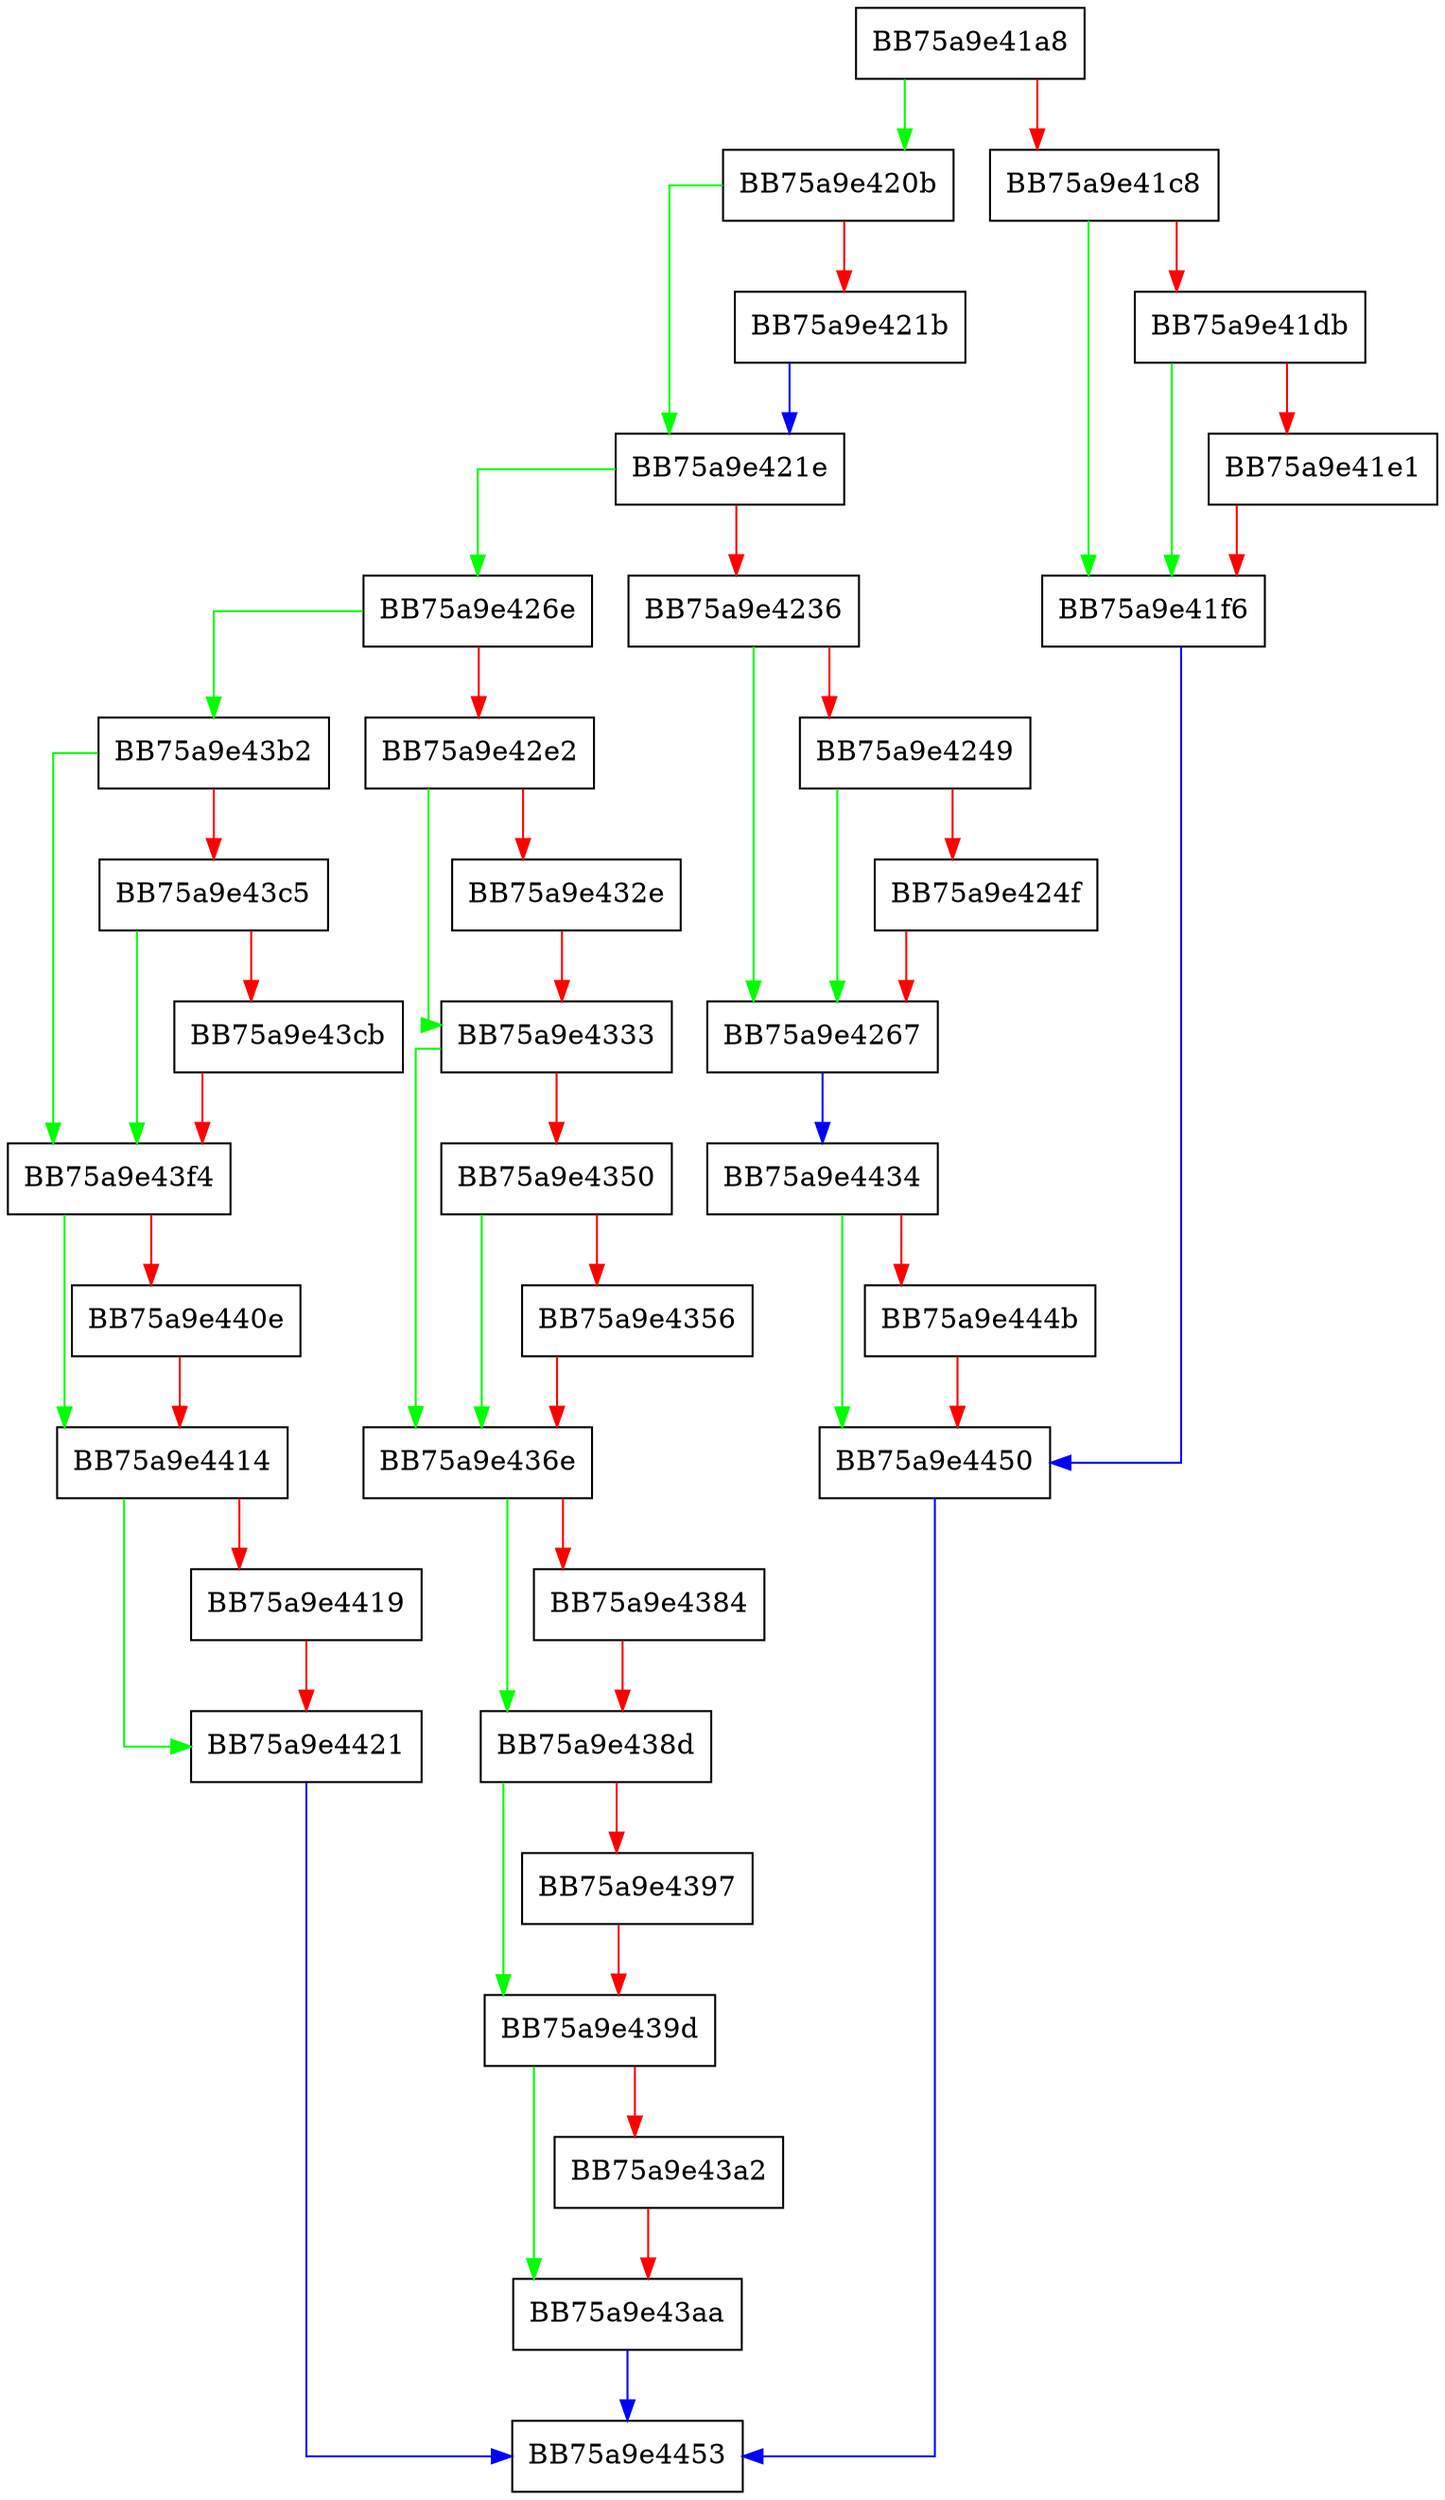 digraph open_pe_file {
  node [shape="box"];
  graph [splines=ortho];
  BB75a9e41a8 -> BB75a9e420b [color="green"];
  BB75a9e41a8 -> BB75a9e41c8 [color="red"];
  BB75a9e41c8 -> BB75a9e41f6 [color="green"];
  BB75a9e41c8 -> BB75a9e41db [color="red"];
  BB75a9e41db -> BB75a9e41f6 [color="green"];
  BB75a9e41db -> BB75a9e41e1 [color="red"];
  BB75a9e41e1 -> BB75a9e41f6 [color="red"];
  BB75a9e41f6 -> BB75a9e4450 [color="blue"];
  BB75a9e420b -> BB75a9e421e [color="green"];
  BB75a9e420b -> BB75a9e421b [color="red"];
  BB75a9e421b -> BB75a9e421e [color="blue"];
  BB75a9e421e -> BB75a9e426e [color="green"];
  BB75a9e421e -> BB75a9e4236 [color="red"];
  BB75a9e4236 -> BB75a9e4267 [color="green"];
  BB75a9e4236 -> BB75a9e4249 [color="red"];
  BB75a9e4249 -> BB75a9e4267 [color="green"];
  BB75a9e4249 -> BB75a9e424f [color="red"];
  BB75a9e424f -> BB75a9e4267 [color="red"];
  BB75a9e4267 -> BB75a9e4434 [color="blue"];
  BB75a9e426e -> BB75a9e43b2 [color="green"];
  BB75a9e426e -> BB75a9e42e2 [color="red"];
  BB75a9e42e2 -> BB75a9e4333 [color="green"];
  BB75a9e42e2 -> BB75a9e432e [color="red"];
  BB75a9e432e -> BB75a9e4333 [color="red"];
  BB75a9e4333 -> BB75a9e436e [color="green"];
  BB75a9e4333 -> BB75a9e4350 [color="red"];
  BB75a9e4350 -> BB75a9e436e [color="green"];
  BB75a9e4350 -> BB75a9e4356 [color="red"];
  BB75a9e4356 -> BB75a9e436e [color="red"];
  BB75a9e436e -> BB75a9e438d [color="green"];
  BB75a9e436e -> BB75a9e4384 [color="red"];
  BB75a9e4384 -> BB75a9e438d [color="red"];
  BB75a9e438d -> BB75a9e439d [color="green"];
  BB75a9e438d -> BB75a9e4397 [color="red"];
  BB75a9e4397 -> BB75a9e439d [color="red"];
  BB75a9e439d -> BB75a9e43aa [color="green"];
  BB75a9e439d -> BB75a9e43a2 [color="red"];
  BB75a9e43a2 -> BB75a9e43aa [color="red"];
  BB75a9e43aa -> BB75a9e4453 [color="blue"];
  BB75a9e43b2 -> BB75a9e43f4 [color="green"];
  BB75a9e43b2 -> BB75a9e43c5 [color="red"];
  BB75a9e43c5 -> BB75a9e43f4 [color="green"];
  BB75a9e43c5 -> BB75a9e43cb [color="red"];
  BB75a9e43cb -> BB75a9e43f4 [color="red"];
  BB75a9e43f4 -> BB75a9e4414 [color="green"];
  BB75a9e43f4 -> BB75a9e440e [color="red"];
  BB75a9e440e -> BB75a9e4414 [color="red"];
  BB75a9e4414 -> BB75a9e4421 [color="green"];
  BB75a9e4414 -> BB75a9e4419 [color="red"];
  BB75a9e4419 -> BB75a9e4421 [color="red"];
  BB75a9e4421 -> BB75a9e4453 [color="blue"];
  BB75a9e4434 -> BB75a9e4450 [color="green"];
  BB75a9e4434 -> BB75a9e444b [color="red"];
  BB75a9e444b -> BB75a9e4450 [color="red"];
  BB75a9e4450 -> BB75a9e4453 [color="blue"];
}